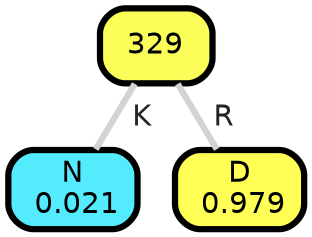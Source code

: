 graph Tree {
node [shape=box, style="filled, rounded",color="black",penwidth="3",fontcolor="black",                 fontname=helvetica] ;
graph [ranksep="0 equally", splines=straight,                 bgcolor=transparent, dpi=200] ;
edge [fontname=helvetica, fontweight=bold,fontcolor=grey14,color=lightgray] ;
0 [label="N
 0.021", fillcolor="#55ebff"] ;
1 [label="329", fillcolor="#fbfe58"] ;
2 [label="D
 0.979", fillcolor="#ffff55"] ;
1 -- 0 [label=" K",penwidth=3] ;
1 -- 2 [label=" R",penwidth=3] ;
{rank = same;}}
